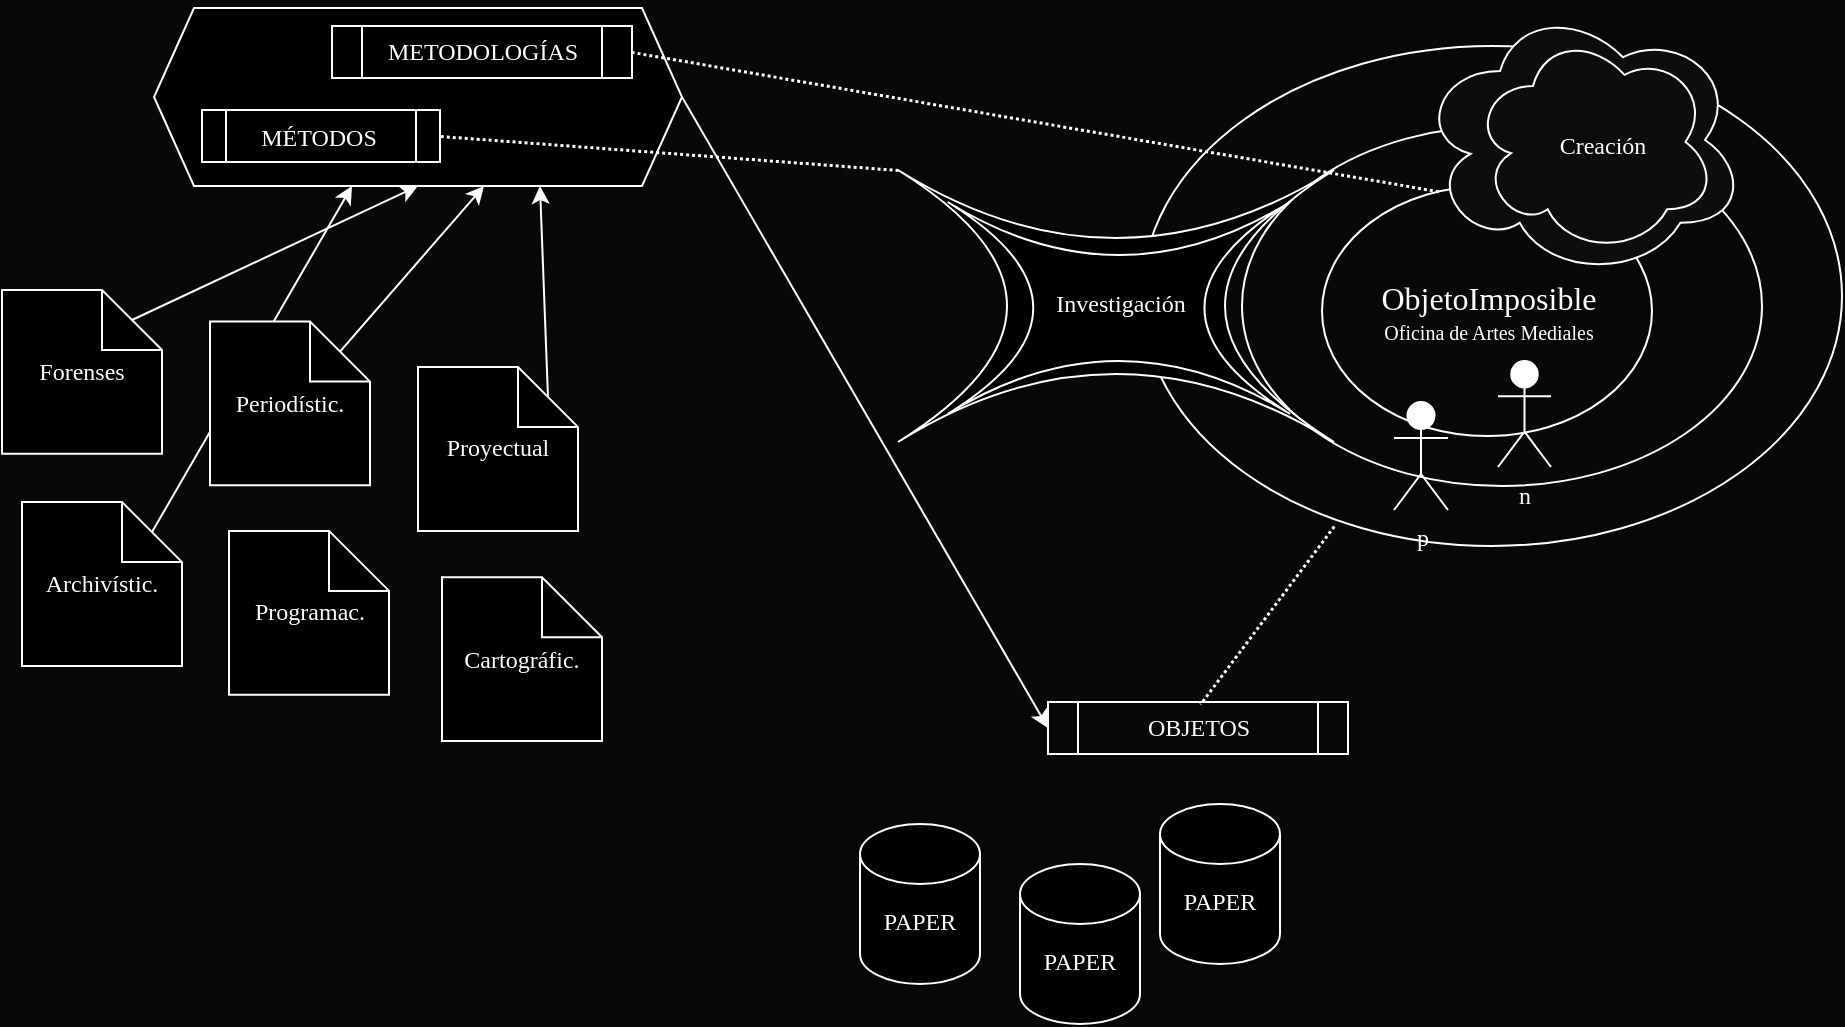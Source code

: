 <mxfile version="25.0.3">
  <diagram name="Página-1" id="DPXetlD3XrPpk3xnJjzK">
    <mxGraphModel dx="880" dy="442" grid="0" gridSize="10" guides="1" tooltips="1" connect="1" arrows="1" fold="1" page="1" pageScale="1" pageWidth="1169" pageHeight="1654" background="#080808" math="0" shadow="0">
      <root>
        <mxCell id="0" />
        <mxCell id="1" parent="0" />
        <mxCell id="ruHqc4geiHLoJ0B3QaW_-77" value="" style="shape=hexagon;perimeter=hexagonPerimeter2;whiteSpace=wrap;html=1;fixedSize=1;fillColor=#000000;strokeColor=#FFFFFF;" vertex="1" parent="1">
          <mxGeometry x="124" y="299" width="264" height="89" as="geometry" />
        </mxCell>
        <mxCell id="ruHqc4geiHLoJ0B3QaW_-4" value="" style="ellipse;whiteSpace=wrap;html=1;fillColor=none;strokeColor=#FFFFFF;" vertex="1" parent="1">
          <mxGeometry x="618" y="318" width="350" height="250" as="geometry" />
        </mxCell>
        <mxCell id="ruHqc4geiHLoJ0B3QaW_-7" value="" style="ellipse;whiteSpace=wrap;html=1;fillColor=none;strokeColor=#FFFFFF;" vertex="1" parent="1">
          <mxGeometry x="668" y="358" width="260" height="180" as="geometry" />
        </mxCell>
        <mxCell id="ruHqc4geiHLoJ0B3QaW_-17" value="" style="endArrow=none;html=1;strokeWidth=1.5;rounded=0;strokeColor=#FFFFFF;exitX=0.352;exitY=0.021;exitDx=0;exitDy=0;exitPerimeter=0;entryX=1;entryY=0.5;entryDx=0;entryDy=0;dashed=1;dashPattern=1 1;" edge="1" parent="1" source="ruHqc4geiHLoJ0B3QaW_-8" target="ruHqc4geiHLoJ0B3QaW_-11">
          <mxGeometry width="50" height="50" relative="1" as="geometry">
            <mxPoint x="873" y="438" as="sourcePoint" />
            <mxPoint x="507" y="339" as="targetPoint" />
          </mxGeometry>
        </mxCell>
        <mxCell id="ruHqc4geiHLoJ0B3QaW_-20" value="p" style="shape=umlActor;verticalLabelPosition=bottom;verticalAlign=top;html=1;outlineConnect=0;strokeColor=#FFFFFF;fontColor=#FFFFFF;fontFamily=Fraunces;fontSource=https%3A%2F%2Ffonts.googleapis.com%2Fcss%3Ffamily%3DFraunces;" vertex="1" parent="1">
          <mxGeometry x="744" y="496" width="27" height="54" as="geometry" />
        </mxCell>
        <mxCell id="ruHqc4geiHLoJ0B3QaW_-27" value="n" style="shape=umlActor;verticalLabelPosition=bottom;verticalAlign=top;html=1;outlineConnect=0;strokeColor=#FFFFFF;fontColor=#FFFFFF;fontFamily=Fraunces;fontSource=https%3A%2F%2Ffonts.googleapis.com%2Fcss%3Ffamily%3DFraunces;" vertex="1" parent="1">
          <mxGeometry x="796" y="475.5" width="26.5" height="53" as="geometry" />
        </mxCell>
        <mxCell id="ruHqc4geiHLoJ0B3QaW_-47" value="" style="group" vertex="1" connectable="0" parent="1">
          <mxGeometry x="708" y="388" width="165" height="125" as="geometry" />
        </mxCell>
        <mxCell id="ruHqc4geiHLoJ0B3QaW_-8" value="" style="ellipse;whiteSpace=wrap;html=1;strokeColor=#FFFFFF;fillColor=none;strokeWidth=1;" vertex="1" parent="ruHqc4geiHLoJ0B3QaW_-47">
          <mxGeometry width="165" height="125" as="geometry" />
        </mxCell>
        <mxCell id="ruHqc4geiHLoJ0B3QaW_-9" value="&lt;div&gt;&lt;font style=&quot;font-size: 16px;&quot;&gt;ObjetoImposible&lt;/font&gt;&lt;/div&gt;&lt;div&gt;&lt;font style=&quot;font-size: 10px;&quot;&gt;Oficina de Artes Mediales&lt;/font&gt;&lt;br&gt;&lt;/div&gt;" style="text;html=1;align=center;verticalAlign=middle;resizable=0;points=[];autosize=1;strokeColor=none;fillColor=none;fontFamily=Fraunces;fontSource=https%3A%2F%2Ffonts.googleapis.com%2Fcss%3Ffamily%3DFraunces;fontColor=#FFFFFF;" vertex="1" parent="ruHqc4geiHLoJ0B3QaW_-47">
          <mxGeometry x="7.5" y="37.5" width="150" height="50" as="geometry" />
        </mxCell>
        <mxCell id="ruHqc4geiHLoJ0B3QaW_-48" value="" style="group" vertex="1" connectable="0" parent="1">
          <mxGeometry x="756" y="296" width="164" height="138" as="geometry" />
        </mxCell>
        <mxCell id="ruHqc4geiHLoJ0B3QaW_-18" value="" style="ellipse;shape=cloud;whiteSpace=wrap;html=1;fillColor=#0D0D0D;strokeColor=#FFFFFF;" vertex="1" parent="ruHqc4geiHLoJ0B3QaW_-48">
          <mxGeometry width="164.0" height="138" as="geometry" />
        </mxCell>
        <mxCell id="ruHqc4geiHLoJ0B3QaW_-10" value="Creación" style="text;html=1;align=center;verticalAlign=middle;resizable=0;points=[];autosize=1;strokeColor=none;fillColor=none;fontFamily=Fraunces;fontSource=https%3A%2F%2Ffonts.googleapis.com%2Fcss%3Ffamily%3DFraunces;fontColor=#FFFFFF;" vertex="1" parent="ruHqc4geiHLoJ0B3QaW_-48">
          <mxGeometry x="40.328" y="52.366" width="70" height="30" as="geometry" />
        </mxCell>
        <mxCell id="ruHqc4geiHLoJ0B3QaW_-58" value="" style="group" vertex="1" connectable="0" parent="1">
          <mxGeometry x="148" y="350" width="119" height="27" as="geometry" />
        </mxCell>
        <mxCell id="ruHqc4geiHLoJ0B3QaW_-43" value="" style="shape=process;whiteSpace=wrap;html=1;backgroundOutline=1;strokeColor=#FFFFFF;fillColor=#000000;" vertex="1" parent="ruHqc4geiHLoJ0B3QaW_-58">
          <mxGeometry width="119" height="26" as="geometry" />
        </mxCell>
        <mxCell id="ruHqc4geiHLoJ0B3QaW_-42" value="MÉTODOS" style="text;html=1;align=center;verticalAlign=middle;resizable=0;points=[];autosize=1;strokeColor=none;fillColor=none;fontFamily=Fraunces;fontSource=https%3A%2F%2Ffonts.googleapis.com%2Fcss%3Ffamily%3DFraunces;fontColor=#FFFFFF;" vertex="1" parent="ruHqc4geiHLoJ0B3QaW_-58">
          <mxGeometry x="18" y="1" width="80" height="26" as="geometry" />
        </mxCell>
        <mxCell id="ruHqc4geiHLoJ0B3QaW_-60" value="" style="group" vertex="1" connectable="0" parent="1">
          <mxGeometry x="783" y="310" width="122" height="112" as="geometry" />
        </mxCell>
        <mxCell id="ruHqc4geiHLoJ0B3QaW_-61" value="" style="ellipse;shape=cloud;whiteSpace=wrap;html=1;fillColor=#0D0D0D;strokeColor=#FFFFFF;" vertex="1" parent="ruHqc4geiHLoJ0B3QaW_-60">
          <mxGeometry width="122" height="112" as="geometry" />
        </mxCell>
        <mxCell id="ruHqc4geiHLoJ0B3QaW_-62" value="Creación" style="text;html=1;align=center;verticalAlign=middle;resizable=0;points=[];autosize=1;strokeColor=none;fillColor=none;fontFamily=Fraunces;fontSource=https%3A%2F%2Ffonts.googleapis.com%2Fcss%3Ffamily%3DFraunces;fontColor=#FFFFFF;" vertex="1" parent="ruHqc4geiHLoJ0B3QaW_-60">
          <mxGeometry x="30" y="42.5" width="70" height="30" as="geometry" />
        </mxCell>
        <mxCell id="ruHqc4geiHLoJ0B3QaW_-69" value="" style="group" vertex="1" connectable="0" parent="1">
          <mxGeometry x="500" y="380" width="214" height="136" as="geometry" />
        </mxCell>
        <mxCell id="ruHqc4geiHLoJ0B3QaW_-68" value="" style="group" vertex="1" connectable="0" parent="ruHqc4geiHLoJ0B3QaW_-69">
          <mxGeometry width="214" height="136" as="geometry" />
        </mxCell>
        <mxCell id="ruHqc4geiHLoJ0B3QaW_-36" value="" style="shape=switch;whiteSpace=wrap;html=1;strokeColor=#FFFFFF;fillColor=#000000;" vertex="1" parent="ruHqc4geiHLoJ0B3QaW_-68">
          <mxGeometry x="-4" width="218" height="136" as="geometry" />
        </mxCell>
        <mxCell id="ruHqc4geiHLoJ0B3QaW_-67" value="" style="shape=switch;whiteSpace=wrap;html=1;strokeColor=#FFFFFF;fillColor=#000000;" vertex="1" parent="ruHqc4geiHLoJ0B3QaW_-68">
          <mxGeometry x="20.822" y="16" width="171.2" height="106" as="geometry" />
        </mxCell>
        <mxCell id="ruHqc4geiHLoJ0B3QaW_-34" value="Investigación" style="text;html=1;align=center;verticalAlign=middle;resizable=0;points=[];autosize=1;strokeColor=none;fillColor=none;fontFamily=Fraunces;fontSource=https%3A%2F%2Ffonts.googleapis.com%2Fcss%3Ffamily%3DFraunces;fontColor=#FFFFFF;fontSize=12;" vertex="1" parent="ruHqc4geiHLoJ0B3QaW_-69">
          <mxGeometry x="59.5" y="54" width="94" height="26" as="geometry" />
        </mxCell>
        <mxCell id="ruHqc4geiHLoJ0B3QaW_-73" value="" style="group" vertex="1" connectable="0" parent="1">
          <mxGeometry x="571" y="644" width="150" height="30" as="geometry" />
        </mxCell>
        <mxCell id="ruHqc4geiHLoJ0B3QaW_-74" value="" style="shape=process;whiteSpace=wrap;html=1;backgroundOutline=1;strokeColor=#FFFFFF;fillColor=none;" vertex="1" parent="ruHqc4geiHLoJ0B3QaW_-73">
          <mxGeometry y="2" width="150" height="26" as="geometry" />
        </mxCell>
        <mxCell id="ruHqc4geiHLoJ0B3QaW_-75" value="OBJETOS" style="text;html=1;align=center;verticalAlign=middle;resizable=0;points=[];autosize=1;strokeColor=none;fillColor=none;fontFamily=Fraunces;fontSource=https%3A%2F%2Ffonts.googleapis.com%2Fcss%3Ffamily%3DFraunces;fontColor=#FFFFFF;" vertex="1" parent="ruHqc4geiHLoJ0B3QaW_-73">
          <mxGeometry x="38" y="2" width="74" height="26" as="geometry" />
        </mxCell>
        <mxCell id="ruHqc4geiHLoJ0B3QaW_-76" value="" style="endArrow=none;html=1;strokeWidth=1.5;rounded=0;strokeColor=#FFFFFF;exitX=0.274;exitY=0.96;exitDx=0;exitDy=0;exitPerimeter=0;dashed=1;dashPattern=1 1;entryX=0.514;entryY=0.038;entryDx=0;entryDy=0;entryPerimeter=0;" edge="1" parent="1" source="ruHqc4geiHLoJ0B3QaW_-4" target="ruHqc4geiHLoJ0B3QaW_-75">
          <mxGeometry width="50" height="50" relative="1" as="geometry">
            <mxPoint x="776" y="401" as="sourcePoint" />
            <mxPoint x="725" y="617" as="targetPoint" />
          </mxGeometry>
        </mxCell>
        <mxCell id="ruHqc4geiHLoJ0B3QaW_-11" value="" style="shape=process;whiteSpace=wrap;html=1;backgroundOutline=1;strokeColor=#FFFFFF;fillColor=none;" vertex="1" parent="1">
          <mxGeometry x="213" y="308" width="150" height="26" as="geometry" />
        </mxCell>
        <mxCell id="ruHqc4geiHLoJ0B3QaW_-12" value="METODOLOGÍAS" style="text;html=1;align=center;verticalAlign=middle;resizable=0;points=[];autosize=1;strokeColor=none;fillColor=none;fontFamily=Fraunces;fontSource=https%3A%2F%2Ffonts.googleapis.com%2Fcss%3Ffamily%3DFraunces;fontColor=#FFFFFF;" vertex="1" parent="1">
          <mxGeometry x="228" y="306" width="120" height="30" as="geometry" />
        </mxCell>
        <mxCell id="ruHqc4geiHLoJ0B3QaW_-78" value="" style="endArrow=none;html=1;strokeWidth=1.5;rounded=0;strokeColor=#FFFFFF;exitX=0;exitY=0;exitDx=0;exitDy=0;exitPerimeter=0;entryX=1;entryY=0.5;entryDx=0;entryDy=0;dashed=1;dashPattern=1 1;" edge="1" parent="1" source="ruHqc4geiHLoJ0B3QaW_-36" target="ruHqc4geiHLoJ0B3QaW_-43">
          <mxGeometry width="50" height="50" relative="1" as="geometry">
            <mxPoint x="776" y="401" as="sourcePoint" />
            <mxPoint x="373" y="331" as="targetPoint" />
          </mxGeometry>
        </mxCell>
        <mxCell id="ruHqc4geiHLoJ0B3QaW_-79" value="" style="endArrow=classic;html=1;rounded=0;strokeColor=#FFFFFF;entryX=0.5;entryY=1;entryDx=0;entryDy=0;exitX=0;exitY=0;exitDx=65;exitDy=15;exitPerimeter=0;" edge="1" parent="1" source="ruHqc4geiHLoJ0B3QaW_-40" target="ruHqc4geiHLoJ0B3QaW_-77">
          <mxGeometry width="50" height="50" relative="1" as="geometry">
            <mxPoint x="136" y="456" as="sourcePoint" />
            <mxPoint x="186" y="406" as="targetPoint" />
          </mxGeometry>
        </mxCell>
        <mxCell id="ruHqc4geiHLoJ0B3QaW_-80" value="" style="endArrow=classic;html=1;rounded=0;strokeColor=#FFFFFF;entryX=0.625;entryY=1;entryDx=0;entryDy=0;exitX=0;exitY=0;exitDx=65;exitDy=15;exitPerimeter=0;" edge="1" parent="1" source="ruHqc4geiHLoJ0B3QaW_-53" target="ruHqc4geiHLoJ0B3QaW_-77">
          <mxGeometry width="50" height="50" relative="1" as="geometry">
            <mxPoint x="123" y="465" as="sourcePoint" />
            <mxPoint x="266" y="398" as="targetPoint" />
          </mxGeometry>
        </mxCell>
        <mxCell id="ruHqc4geiHLoJ0B3QaW_-81" value="" style="endArrow=classic;html=1;rounded=0;strokeColor=#FFFFFF;entryX=0.731;entryY=1;entryDx=0;entryDy=0;exitX=0;exitY=0;exitDx=65;exitDy=15;exitPerimeter=0;entryPerimeter=0;" edge="1" parent="1" source="ruHqc4geiHLoJ0B3QaW_-54" target="ruHqc4geiHLoJ0B3QaW_-77">
          <mxGeometry width="50" height="50" relative="1" as="geometry">
            <mxPoint x="227" y="481" as="sourcePoint" />
            <mxPoint x="299" y="398" as="targetPoint" />
          </mxGeometry>
        </mxCell>
        <mxCell id="ruHqc4geiHLoJ0B3QaW_-83" value="" style="endArrow=classic;html=1;rounded=0;strokeColor=#FFFFFF;entryX=0.375;entryY=1;entryDx=0;entryDy=0;exitX=0;exitY=0;exitDx=65;exitDy=15;exitPerimeter=0;" edge="1" parent="1" source="ruHqc4geiHLoJ0B3QaW_-56" target="ruHqc4geiHLoJ0B3QaW_-77">
          <mxGeometry width="50" height="50" relative="1" as="geometry">
            <mxPoint x="123" y="465" as="sourcePoint" />
            <mxPoint x="266" y="398" as="targetPoint" />
          </mxGeometry>
        </mxCell>
        <mxCell id="ruHqc4geiHLoJ0B3QaW_-40" value="Forenses" style="shape=note;whiteSpace=wrap;html=1;backgroundOutline=1;darkOpacity=0.05;strokeColor=#FFFFFF;fillColor=#000000;fontColor=#FFFFFF;fontFamily=Fraunces;fontSource=https%3A%2F%2Ffonts.googleapis.com%2Fcss%3Ffamily%3DFraunces;" vertex="1" parent="1">
          <mxGeometry x="48" y="440" width="80" height="81.891" as="geometry" />
        </mxCell>
        <mxCell id="ruHqc4geiHLoJ0B3QaW_-53" value="Periodístic." style="shape=note;whiteSpace=wrap;html=1;backgroundOutline=1;darkOpacity=0.05;strokeColor=#FFFFFF;fillColor=#000000;fontColor=#FFFFFF;fontFamily=Fraunces;fontSource=https%3A%2F%2Ffonts.googleapis.com%2Fcss%3Ffamily%3DFraunces;" vertex="1" parent="1">
          <mxGeometry x="152" y="455.779" width="80" height="81.891" as="geometry" />
        </mxCell>
        <mxCell id="ruHqc4geiHLoJ0B3QaW_-54" value="Proyectual" style="shape=note;whiteSpace=wrap;html=1;backgroundOutline=1;darkOpacity=0.05;strokeColor=#FFFFFF;fillColor=#000000;fontColor=#FFFFFF;fontFamily=Fraunces;fontSource=https%3A%2F%2Ffonts.googleapis.com%2Fcss%3Ffamily%3DFraunces;" vertex="1" parent="1">
          <mxGeometry x="256" y="478.549" width="80" height="81.891" as="geometry" />
        </mxCell>
        <mxCell id="ruHqc4geiHLoJ0B3QaW_-55" value="Programac." style="shape=note;whiteSpace=wrap;html=1;backgroundOutline=1;darkOpacity=0.05;strokeColor=#FFFFFF;fillColor=#000000;fontColor=#FFFFFF;fontFamily=Fraunces;fontSource=https%3A%2F%2Ffonts.googleapis.com%2Fcss%3Ffamily%3DFraunces;" vertex="1" parent="1">
          <mxGeometry x="161.5" y="560.44" width="80" height="81.891" as="geometry" />
        </mxCell>
        <mxCell id="ruHqc4geiHLoJ0B3QaW_-56" value="Archivístic." style="shape=note;whiteSpace=wrap;html=1;backgroundOutline=1;darkOpacity=0.05;strokeColor=#FFFFFF;fillColor=#000000;fontColor=#FFFFFF;fontFamily=Fraunces;fontSource=https%3A%2F%2Ffonts.googleapis.com%2Fcss%3Ffamily%3DFraunces;" vertex="1" parent="1">
          <mxGeometry x="58" y="546.059" width="80" height="81.891" as="geometry" />
        </mxCell>
        <mxCell id="ruHqc4geiHLoJ0B3QaW_-57" value="Cartográfic." style="shape=note;whiteSpace=wrap;html=1;backgroundOutline=1;darkOpacity=0.05;strokeColor=#FFFFFF;fillColor=#000000;fontColor=#FFFFFF;fontFamily=Fraunces;fontSource=https%3A%2F%2Ffonts.googleapis.com%2Fcss%3Ffamily%3DFraunces;" vertex="1" parent="1">
          <mxGeometry x="268" y="583.609" width="80" height="81.891" as="geometry" />
        </mxCell>
        <mxCell id="ruHqc4geiHLoJ0B3QaW_-84" value="" style="endArrow=classic;html=1;rounded=0;strokeColor=#FFFFFF;entryX=0;entryY=0.5;entryDx=0;entryDy=0;exitX=1;exitY=0.5;exitDx=0;exitDy=0;" edge="1" parent="1" source="ruHqc4geiHLoJ0B3QaW_-77" target="ruHqc4geiHLoJ0B3QaW_-74">
          <mxGeometry width="50" height="50" relative="1" as="geometry">
            <mxPoint x="331" y="504" as="sourcePoint" />
            <mxPoint x="327" y="398" as="targetPoint" />
          </mxGeometry>
        </mxCell>
        <mxCell id="ruHqc4geiHLoJ0B3QaW_-87" value="" style="shape=cylinder3;whiteSpace=wrap;html=1;boundedLbl=1;backgroundOutline=1;size=15;strokeWidth=1;fillColor=#000000;strokeColor=#FFFFFF;" vertex="1" parent="1">
          <mxGeometry x="477" y="707" width="60" height="80" as="geometry" />
        </mxCell>
        <mxCell id="ruHqc4geiHLoJ0B3QaW_-88" value="PAPER" style="text;whiteSpace=wrap;html=1;fontColor=#FFFFFF;fontFamily=Fraunces;fontSource=https%3A%2F%2Ffonts.googleapis.com%2Fcss%3Ffamily%3DFraunces;align=center;" vertex="1" parent="1">
          <mxGeometry x="479" y="742" width="56" height="36" as="geometry" />
        </mxCell>
        <mxCell id="ruHqc4geiHLoJ0B3QaW_-92" value="" style="shape=cylinder3;whiteSpace=wrap;html=1;boundedLbl=1;backgroundOutline=1;size=15;strokeWidth=1;fillColor=#000000;strokeColor=#FFFFFF;" vertex="1" parent="1">
          <mxGeometry x="557" y="727" width="60" height="80" as="geometry" />
        </mxCell>
        <mxCell id="ruHqc4geiHLoJ0B3QaW_-93" value="PAPER" style="text;whiteSpace=wrap;html=1;fontColor=#FFFFFF;fontFamily=Fraunces;fontSource=https%3A%2F%2Ffonts.googleapis.com%2Fcss%3Ffamily%3DFraunces;align=center;" vertex="1" parent="1">
          <mxGeometry x="559" y="762" width="56" height="36" as="geometry" />
        </mxCell>
        <mxCell id="ruHqc4geiHLoJ0B3QaW_-94" value="" style="shape=cylinder3;whiteSpace=wrap;html=1;boundedLbl=1;backgroundOutline=1;size=15;strokeWidth=1;fillColor=#000000;strokeColor=#FFFFFF;" vertex="1" parent="1">
          <mxGeometry x="627" y="697" width="60" height="80" as="geometry" />
        </mxCell>
        <mxCell id="ruHqc4geiHLoJ0B3QaW_-95" value="PAPER" style="text;whiteSpace=wrap;html=1;fontColor=#FFFFFF;fontFamily=Fraunces;fontSource=https%3A%2F%2Ffonts.googleapis.com%2Fcss%3Ffamily%3DFraunces;align=center;" vertex="1" parent="1">
          <mxGeometry x="629" y="732" width="56" height="36" as="geometry" />
        </mxCell>
      </root>
    </mxGraphModel>
  </diagram>
</mxfile>
